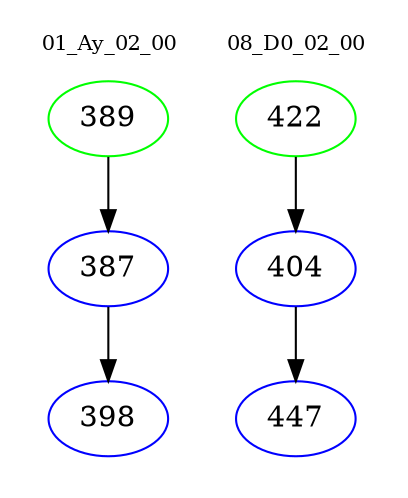 digraph{
subgraph cluster_0 {
color = white
label = "01_Ay_02_00";
fontsize=10;
T0_389 [label="389", color="green"]
T0_389 -> T0_387 [color="black"]
T0_387 [label="387", color="blue"]
T0_387 -> T0_398 [color="black"]
T0_398 [label="398", color="blue"]
}
subgraph cluster_1 {
color = white
label = "08_D0_02_00";
fontsize=10;
T1_422 [label="422", color="green"]
T1_422 -> T1_404 [color="black"]
T1_404 [label="404", color="blue"]
T1_404 -> T1_447 [color="black"]
T1_447 [label="447", color="blue"]
}
}
